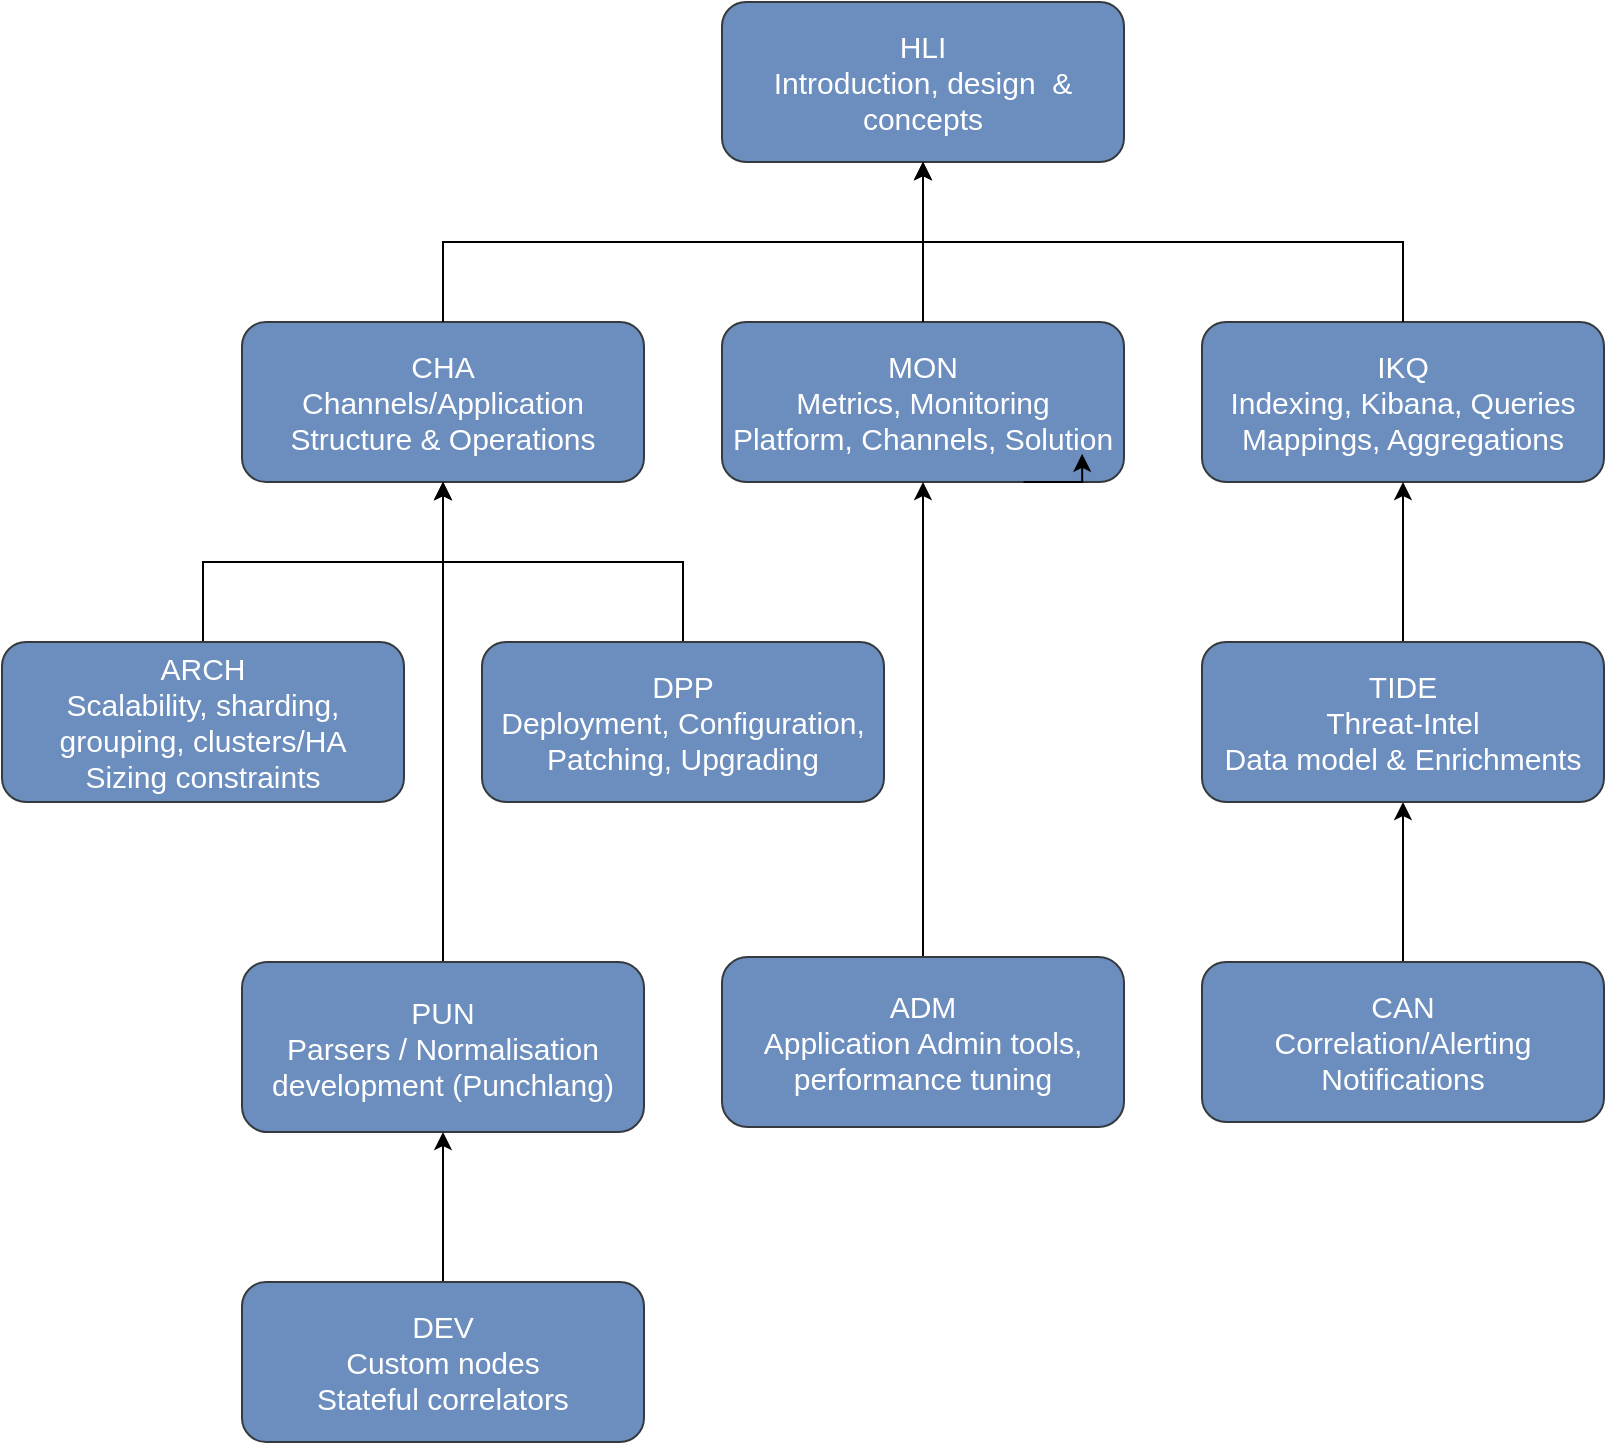 <mxfile version="13.0.1" type="device"><diagram id="--bnHPKDkhXbPVbHErSq" name="Page-1"><mxGraphModel dx="1106" dy="830" grid="1" gridSize="10" guides="1" tooltips="1" connect="1" arrows="1" fold="1" page="1" pageScale="1" pageWidth="827" pageHeight="1169" math="0" shadow="0"><root><mxCell id="0"/><mxCell id="1" parent="0"/><mxCell id="ANwFDFRgT_CYyXh9n10D-1" value="" style="group;resizeHeight=1;fontSize=15;" parent="1" vertex="1" connectable="0"><mxGeometry x="400" y="40" width="201" height="80" as="geometry"/></mxCell><mxCell id="ANwFDFRgT_CYyXh9n10D-2" value="&lt;div style=&quot;font-size: 15px&quot;&gt;&lt;span style=&quot;font-size: 15px&quot;&gt;HLI&lt;br&gt;Introduction, design&amp;nbsp; &amp;amp; concepts&lt;/span&gt;&lt;/div&gt;" style="rounded=1;whiteSpace=wrap;html=1;align=center;fillColor=#6C8EBF;strokeColor=#36393d;fontColor=#FFFFFF;resizeWidth=1;resizeHeight=1;fontSize=15;" parent="ANwFDFRgT_CYyXh9n10D-1" vertex="1"><mxGeometry width="201" height="80" as="geometry"/></mxCell><mxCell id="ANwFDFRgT_CYyXh9n10D-8" value="" style="group;resizeHeight=1;fontSize=15;" parent="1" vertex="1" connectable="0"><mxGeometry x="160" y="200" width="201" height="80" as="geometry"/></mxCell><mxCell id="ANwFDFRgT_CYyXh9n10D-9" value="&lt;div style=&quot;font-size: 15px&quot;&gt;CHA&lt;br&gt;Channels/Application Structure &amp;amp; Operations&lt;/div&gt;" style="rounded=1;whiteSpace=wrap;html=1;align=center;fillColor=#6C8EBF;strokeColor=#36393d;fontColor=#FFFFFF;resizeWidth=1;resizeHeight=1;fontSize=15;" parent="ANwFDFRgT_CYyXh9n10D-8" vertex="1"><mxGeometry width="201" height="80" as="geometry"/></mxCell><mxCell id="ANwFDFRgT_CYyXh9n10D-10" value="" style="group;resizeHeight=1;fontSize=15;" parent="1" vertex="1" connectable="0"><mxGeometry x="400" y="200" width="201" height="80" as="geometry"/></mxCell><mxCell id="ANwFDFRgT_CYyXh9n10D-11" value="&lt;div style=&quot;font-size: 15px&quot;&gt;MON&lt;br&gt;Metrics, Monitoring&lt;br&gt;Platform, Channels, Solution&lt;/div&gt;" style="rounded=1;whiteSpace=wrap;html=1;align=center;fillColor=#6C8EBF;strokeColor=#36393d;fontColor=#FFFFFF;resizeWidth=1;resizeHeight=1;fontSize=15;" parent="ANwFDFRgT_CYyXh9n10D-10" vertex="1"><mxGeometry width="201" height="80" as="geometry"/></mxCell><mxCell id="lBqWBBq23oQsO20soPLH-15" style="edgeStyle=orthogonalEdgeStyle;rounded=0;orthogonalLoop=1;jettySize=auto;html=1;exitX=0.75;exitY=1;exitDx=0;exitDy=0;entryX=0.896;entryY=0.824;entryDx=0;entryDy=0;entryPerimeter=0;" edge="1" parent="ANwFDFRgT_CYyXh9n10D-10" source="ANwFDFRgT_CYyXh9n10D-11" target="ANwFDFRgT_CYyXh9n10D-11"><mxGeometry relative="1" as="geometry"/></mxCell><mxCell id="ANwFDFRgT_CYyXh9n10D-12" value="" style="group;resizeHeight=1;fontSize=15;" parent="1" vertex="1" connectable="0"><mxGeometry x="640" y="200" width="201" height="80" as="geometry"/></mxCell><mxCell id="ANwFDFRgT_CYyXh9n10D-13" value="&lt;div style=&quot;font-size: 15px&quot;&gt;IKQ&lt;br&gt;Indexing, Kibana, Queries&lt;br&gt;Mappings, Aggregations&lt;/div&gt;" style="rounded=1;whiteSpace=wrap;html=1;align=center;fillColor=#6C8EBF;strokeColor=#36393d;fontColor=#FFFFFF;resizeWidth=1;resizeHeight=1;fontSize=15;" parent="ANwFDFRgT_CYyXh9n10D-12" vertex="1"><mxGeometry width="201" height="80" as="geometry"/></mxCell><mxCell id="lBqWBBq23oQsO20soPLH-6" value="" style="edgeStyle=orthogonalEdgeStyle;rounded=0;orthogonalLoop=1;jettySize=auto;html=1;" edge="1" parent="1" source="ANwFDFRgT_CYyXh9n10D-16" target="ANwFDFRgT_CYyXh9n10D-17"><mxGeometry relative="1" as="geometry"/></mxCell><mxCell id="ANwFDFRgT_CYyXh9n10D-16" value="&lt;div style=&quot;font-size: 15px&quot;&gt;CAN&lt;br&gt;Correlation/Alerting&lt;br&gt;Notifications&lt;/div&gt;" style="rounded=1;whiteSpace=wrap;html=1;align=center;fillColor=#6C8EBF;strokeColor=#36393d;fontColor=#FFFFFF;resizeWidth=1;resizeHeight=1;fontSize=15;" parent="1" vertex="1"><mxGeometry x="640" y="520" width="201" height="80" as="geometry"/></mxCell><mxCell id="lBqWBBq23oQsO20soPLH-5" value="" style="edgeStyle=orthogonalEdgeStyle;rounded=0;orthogonalLoop=1;jettySize=auto;html=1;" edge="1" parent="1" source="ANwFDFRgT_CYyXh9n10D-17" target="ANwFDFRgT_CYyXh9n10D-13"><mxGeometry relative="1" as="geometry"/></mxCell><mxCell id="ANwFDFRgT_CYyXh9n10D-17" value="&lt;div style=&quot;font-size: 15px&quot;&gt;TIDE&lt;br&gt;Threat-Intel&lt;br&gt;Data model &amp;amp; Enrichments&lt;/div&gt;" style="rounded=1;whiteSpace=wrap;html=1;align=center;fillColor=#6C8EBF;strokeColor=#36393d;fontColor=#FFFFFF;resizeWidth=1;resizeHeight=1;fontSize=15;" parent="1" vertex="1"><mxGeometry x="640" y="360" width="201" height="80" as="geometry"/></mxCell><mxCell id="lBqWBBq23oQsO20soPLH-11" value="" style="edgeStyle=orthogonalEdgeStyle;rounded=0;orthogonalLoop=1;jettySize=auto;html=1;" edge="1" parent="1" source="ANwFDFRgT_CYyXh9n10D-23" target="ANwFDFRgT_CYyXh9n10D-9"><mxGeometry relative="1" as="geometry"/></mxCell><mxCell id="ANwFDFRgT_CYyXh9n10D-23" value="&lt;div style=&quot;font-size: 15px&quot;&gt;DPP&lt;br&gt;Deployment, Configuration, Patching, Upgrading&lt;/div&gt;" style="rounded=1;whiteSpace=wrap;html=1;align=center;fillColor=#6C8EBF;strokeColor=#36393d;fontColor=#FFFFFF;resizeWidth=1;resizeHeight=1;fontSize=15;" parent="1" vertex="1"><mxGeometry x="280" y="360" width="201" height="80" as="geometry"/></mxCell><mxCell id="lBqWBBq23oQsO20soPLH-18" value="" style="edgeStyle=orthogonalEdgeStyle;rounded=0;orthogonalLoop=1;jettySize=auto;html=1;" edge="1" parent="1" source="ANwFDFRgT_CYyXh9n10D-25" target="ANwFDFRgT_CYyXh9n10D-11"><mxGeometry relative="1" as="geometry"/></mxCell><mxCell id="ANwFDFRgT_CYyXh9n10D-25" value="&lt;div style=&quot;font-size: 15px&quot;&gt;ADM&lt;br&gt;Application Admin tools, performance tuning&lt;/div&gt;" style="rounded=1;whiteSpace=wrap;html=1;align=center;fillColor=#6C8EBF;strokeColor=#36393d;fontColor=#FFFFFF;resizeWidth=1;resizeHeight=1;fontSize=15;" parent="1" vertex="1"><mxGeometry x="400" y="517.5" width="201" height="85" as="geometry"/></mxCell><mxCell id="lBqWBBq23oQsO20soPLH-12" value="" style="edgeStyle=orthogonalEdgeStyle;rounded=0;orthogonalLoop=1;jettySize=auto;html=1;" edge="1" parent="1" source="ANwFDFRgT_CYyXh9n10D-28" target="ANwFDFRgT_CYyXh9n10D-9"><mxGeometry relative="1" as="geometry"/></mxCell><mxCell id="ANwFDFRgT_CYyXh9n10D-28" value="&lt;div style=&quot;font-size: 15px&quot;&gt;PUN&lt;br&gt;Parsers / Normalisation development (Punchlang)&lt;/div&gt;" style="rounded=1;whiteSpace=wrap;html=1;align=center;fillColor=#6C8EBF;strokeColor=#36393d;fontColor=#FFFFFF;resizeWidth=1;resizeHeight=1;fontSize=15;" parent="1" vertex="1"><mxGeometry x="160" y="520" width="201" height="85" as="geometry"/></mxCell><mxCell id="lBqWBBq23oQsO20soPLH-13" value="" style="edgeStyle=orthogonalEdgeStyle;rounded=0;orthogonalLoop=1;jettySize=auto;html=1;" edge="1" parent="1" source="ANwFDFRgT_CYyXh9n10D-30" target="ANwFDFRgT_CYyXh9n10D-28"><mxGeometry relative="1" as="geometry"/></mxCell><mxCell id="ANwFDFRgT_CYyXh9n10D-30" value="&lt;div style=&quot;font-size: 15px&quot;&gt;DEV&lt;br&gt;Custom nodes&lt;br&gt;Stateful correlators&lt;br&gt;&lt;/div&gt;" style="rounded=1;whiteSpace=wrap;html=1;align=center;fillColor=#6C8EBF;strokeColor=#36393d;fontColor=#FFFFFF;resizeWidth=1;resizeHeight=1;fontSize=15;" parent="1" vertex="1"><mxGeometry x="160" y="680" width="201" height="80" as="geometry"/></mxCell><mxCell id="lBqWBBq23oQsO20soPLH-1" style="edgeStyle=orthogonalEdgeStyle;rounded=0;orthogonalLoop=1;jettySize=auto;html=1;exitX=0.5;exitY=0;exitDx=0;exitDy=0;entryX=0.5;entryY=1;entryDx=0;entryDy=0;" edge="1" parent="1" source="ANwFDFRgT_CYyXh9n10D-9" target="ANwFDFRgT_CYyXh9n10D-2"><mxGeometry relative="1" as="geometry"/></mxCell><mxCell id="lBqWBBq23oQsO20soPLH-2" style="edgeStyle=orthogonalEdgeStyle;rounded=0;orthogonalLoop=1;jettySize=auto;html=1;exitX=0.5;exitY=0;exitDx=0;exitDy=0;" edge="1" parent="1" source="ANwFDFRgT_CYyXh9n10D-13" target="ANwFDFRgT_CYyXh9n10D-2"><mxGeometry relative="1" as="geometry"/></mxCell><mxCell id="lBqWBBq23oQsO20soPLH-10" value="" style="edgeStyle=orthogonalEdgeStyle;rounded=0;orthogonalLoop=1;jettySize=auto;html=1;" edge="1" parent="1" source="ANwFDFRgT_CYyXh9n10D-21" target="ANwFDFRgT_CYyXh9n10D-9"><mxGeometry relative="1" as="geometry"/></mxCell><mxCell id="ANwFDFRgT_CYyXh9n10D-21" value="&lt;div style=&quot;font-size: 15px&quot;&gt;ARCH&lt;br&gt;Scalability, sharding, grouping, clusters/HA&lt;br&gt;Sizing constraints&lt;/div&gt;" style="rounded=1;whiteSpace=wrap;html=1;align=center;fillColor=#6C8EBF;strokeColor=#36393d;fontColor=#FFFFFF;resizeWidth=1;resizeHeight=1;fontSize=15;" parent="1" vertex="1"><mxGeometry x="40" y="360" width="201" height="80" as="geometry"/></mxCell><mxCell id="lBqWBBq23oQsO20soPLH-19" value="" style="edgeStyle=orthogonalEdgeStyle;rounded=0;orthogonalLoop=1;jettySize=auto;html=1;" edge="1" parent="1" source="ANwFDFRgT_CYyXh9n10D-11" target="ANwFDFRgT_CYyXh9n10D-2"><mxGeometry relative="1" as="geometry"/></mxCell></root></mxGraphModel></diagram></mxfile>
